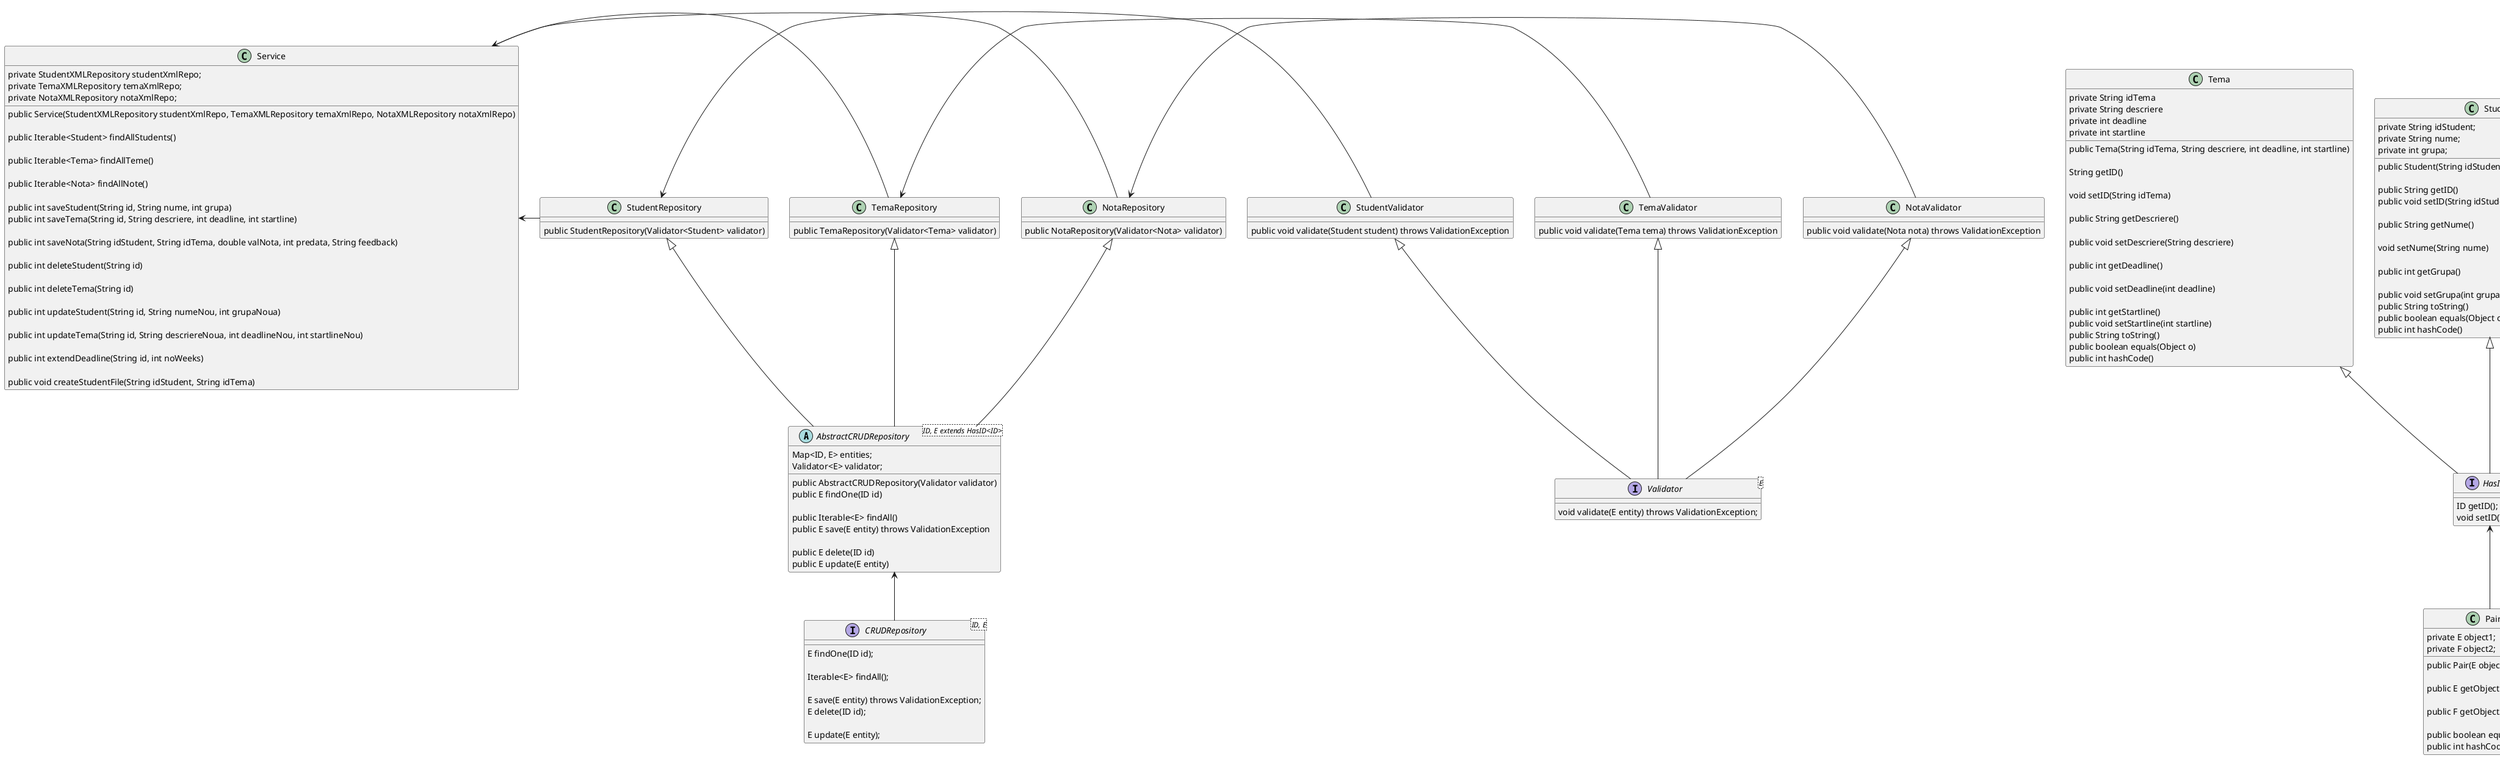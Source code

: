 @startuml

abstract class AbstractCRUDRepository
interface CRUDRepository

 interface HasID <ID> {
    ID getID();
    void setID(ID id);
}

class Tema  {
    private String idTema
    private String descriere
    private int deadline
    private int startline

    public Tema(String idTema, String descriere, int deadline, int startline)

    String getID()

    void setID(String idTema)

    public String getDescriere()

    public void setDescriere(String descriere)

    public int getDeadline()

    public void setDeadline(int deadline)

    public int getStartline()
    public void setStartline(int startline)


    public String toString()


    public boolean equals(Object o)


    public int hashCode()
}
Tema <|-- HasID

class Student  {
    private String idStudent;
    private String nume;
    private int grupa;

    public Student(String idStudent, String nume, int grupa)

    public String getID()


    public void setID(String idStudent)

    public String getNume()

   void setNume(String nume)

    public int getGrupa()

    public void setGrupa(int grupa)


    public String toString()


    public boolean equals(Object o)


    public int hashCode()
}
Student <|-- HasID

class Pair <E, F>{
    private E object1;
    private F object2;

    public Pair(E object1, F object2)

    public E getObject1()

    public F getObject2()

    public boolean equals(Object o)


    public int hashCode()
}
class Nota  {
    Pair<String, String> idNota;
    private double nota;
    private int saptamanaPredare;
    private String feedback;

    public Nota(Pair<String, String> idNota, double nota, int saptamanaPredare, String feedback)


    public Pair<String, String> getID()

    public void setID(Pair<String, String> idNota)

    public double getNota()

    public void setNota(double nota)

    public int getSaptamanaPredare()

    public void setSaptamanaPredare(int saptamanaPredare)

    public String getFeedback()

    public void setFeedback(String feedback)


    public String toString()
}
Nota <-- HasID
HasID <-- Pair
interface CRUDRepository<ID, E> {

    E findOne(ID id);

    Iterable<E> findAll();

    E save(E entity) throws ValidationException;
    E delete(ID id);

    E update(E entity);
}
AbstractCRUDRepository <-- CRUDRepository

abstract class AbstractCRUDRepository<ID, E extends HasID<ID>> {
    Map<ID, E> entities;
    Validator<E> validator;

    public AbstractCRUDRepository(Validator validator)
    public E findOne(ID id)

    public Iterable<E> findAll()
    public E save(E entity) throws ValidationException

    public E delete(ID id)


    public E update(E entity)
}

class StudentRepository {
    public StudentRepository(Validator<Student> validator)
}
StudentRepository <|-- AbstractCRUDRepository
class TemaRepository {
    public TemaRepository(Validator<Tema> validator)
}
TemaRepository <|-- AbstractCRUDRepository

class NotaRepository {
    public NotaRepository(Validator<Nota> validator)
}
NotaRepository <|-- AbstractCRUDRepository
NotaRepository <- NotaValidator
interface Validator<E> {
    void validate(E entity) throws ValidationException;
}

class NotaValidator  {
    public void validate(Nota nota) throws ValidationException
}
NotaValidator <|-- Validator

class StudentValidator {
    public void validate(Student student) throws ValidationException
}
StudentValidator <|-- Validator

class TemaValidator {
    public void validate(Tema tema) throws ValidationException
}
TemaValidator <|-- Validator
TemaRepository <- TemaValidator
StudentRepository <-StudentValidator

class Service {
    private StudentXMLRepository studentXmlRepo;
    private TemaXMLRepository temaXmlRepo;
    private NotaXMLRepository notaXmlRepo;

    public Service(StudentXMLRepository studentXmlRepo, TemaXMLRepository temaXmlRepo, NotaXMLRepository notaXmlRepo)

    public Iterable<Student> findAllStudents()

    public Iterable<Tema> findAllTeme()

    public Iterable<Nota> findAllNote()

    public int saveStudent(String id, String nume, int grupa)
    public int saveTema(String id, String descriere, int deadline, int startline)

    public int saveNota(String idStudent, String idTema, double valNota, int predata, String feedback)

    public int deleteStudent(String id)

    public int deleteTema(String id)

    public int updateStudent(String id, String numeNou, int grupaNoua)

    public int updateTema(String id, String descriereNoua, int deadlineNou, int startlineNou)

    public int extendDeadline(String id, int noWeeks)

    public void createStudentFile(String idStudent, String idTema)
}

Service <- StudentRepository
Service <- NotaRepository
Service <- TemaRepository
@enduml
